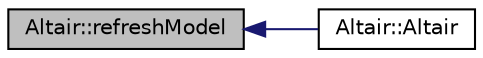 digraph "Altair::refreshModel"
{
 // INTERACTIVE_SVG=YES
  edge [fontname="Helvetica",fontsize="10",labelfontname="Helvetica",labelfontsize="10"];
  node [fontname="Helvetica",fontsize="10",shape=record];
  rankdir="LR";
  Node715 [label="Altair::refreshModel",height=0.2,width=0.4,color="black", fillcolor="grey75", style="filled", fontcolor="black"];
  Node715 -> Node716 [dir="back",color="midnightblue",fontsize="10",style="solid",fontname="Helvetica"];
  Node716 [label="Altair::Altair",height=0.2,width=0.4,color="black", fillcolor="white", style="filled",URL="$class_altair.html#ae0975ced0a36e0ed889ae06043a4df66",tooltip="Constructeur. "];
}
